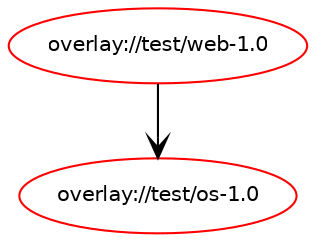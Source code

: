 digraph prolog {

newrank=true;
concentrate=true;
compound=true;
graph [rankdir=TD];#, ranksep=2.5, nodesep=0.2];
edge  [arrowhead=vee];
node  [fontname=Helvetica,fontsize=10];

"overlay://test/web-1.0" [color=red, href="../test/web-1.0-depend.svg"];
"overlay://test/web-1.0" -> "overlay://test/os-1.0"
"overlay://test/os-1.0" [color=red, href="../test/os-1.0-depend.svg"];
}
